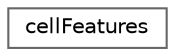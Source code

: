 digraph "Graphical Class Hierarchy"
{
 // LATEX_PDF_SIZE
  bgcolor="transparent";
  edge [fontname=Helvetica,fontsize=10,labelfontname=Helvetica,labelfontsize=10];
  node [fontname=Helvetica,fontsize=10,shape=box,height=0.2,width=0.4];
  rankdir="LR";
  Node0 [id="Node000000",label="cellFeatures",height=0.2,width=0.4,color="grey40", fillcolor="white", style="filled",URL="$classFoam_1_1cellFeatures.html",tooltip="Cell analysis class."];
}
